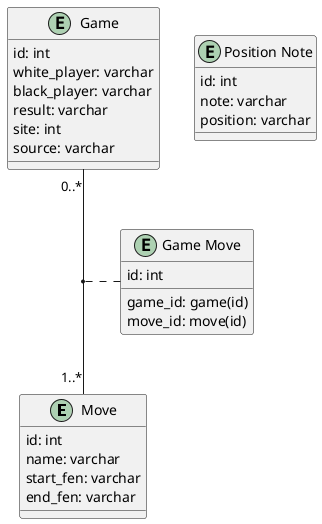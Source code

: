 @startuml

entity Move {
    id: int
    name: varchar
    start_fen: varchar
    end_fen: varchar
}

entity Game {
    id: int
    white_player: varchar
    black_player: varchar
    result: varchar
    site: int
    source: varchar
}

entity "Game Move" as game_move {
    id: int
    game_id: game(id)
    move_id: move(id)
}

entity "Position Note" {
    id: int
    note: varchar
    position: varchar
}

Game "0..*" -- "1..*" Move
(Game, Move) . game_move

@enduml